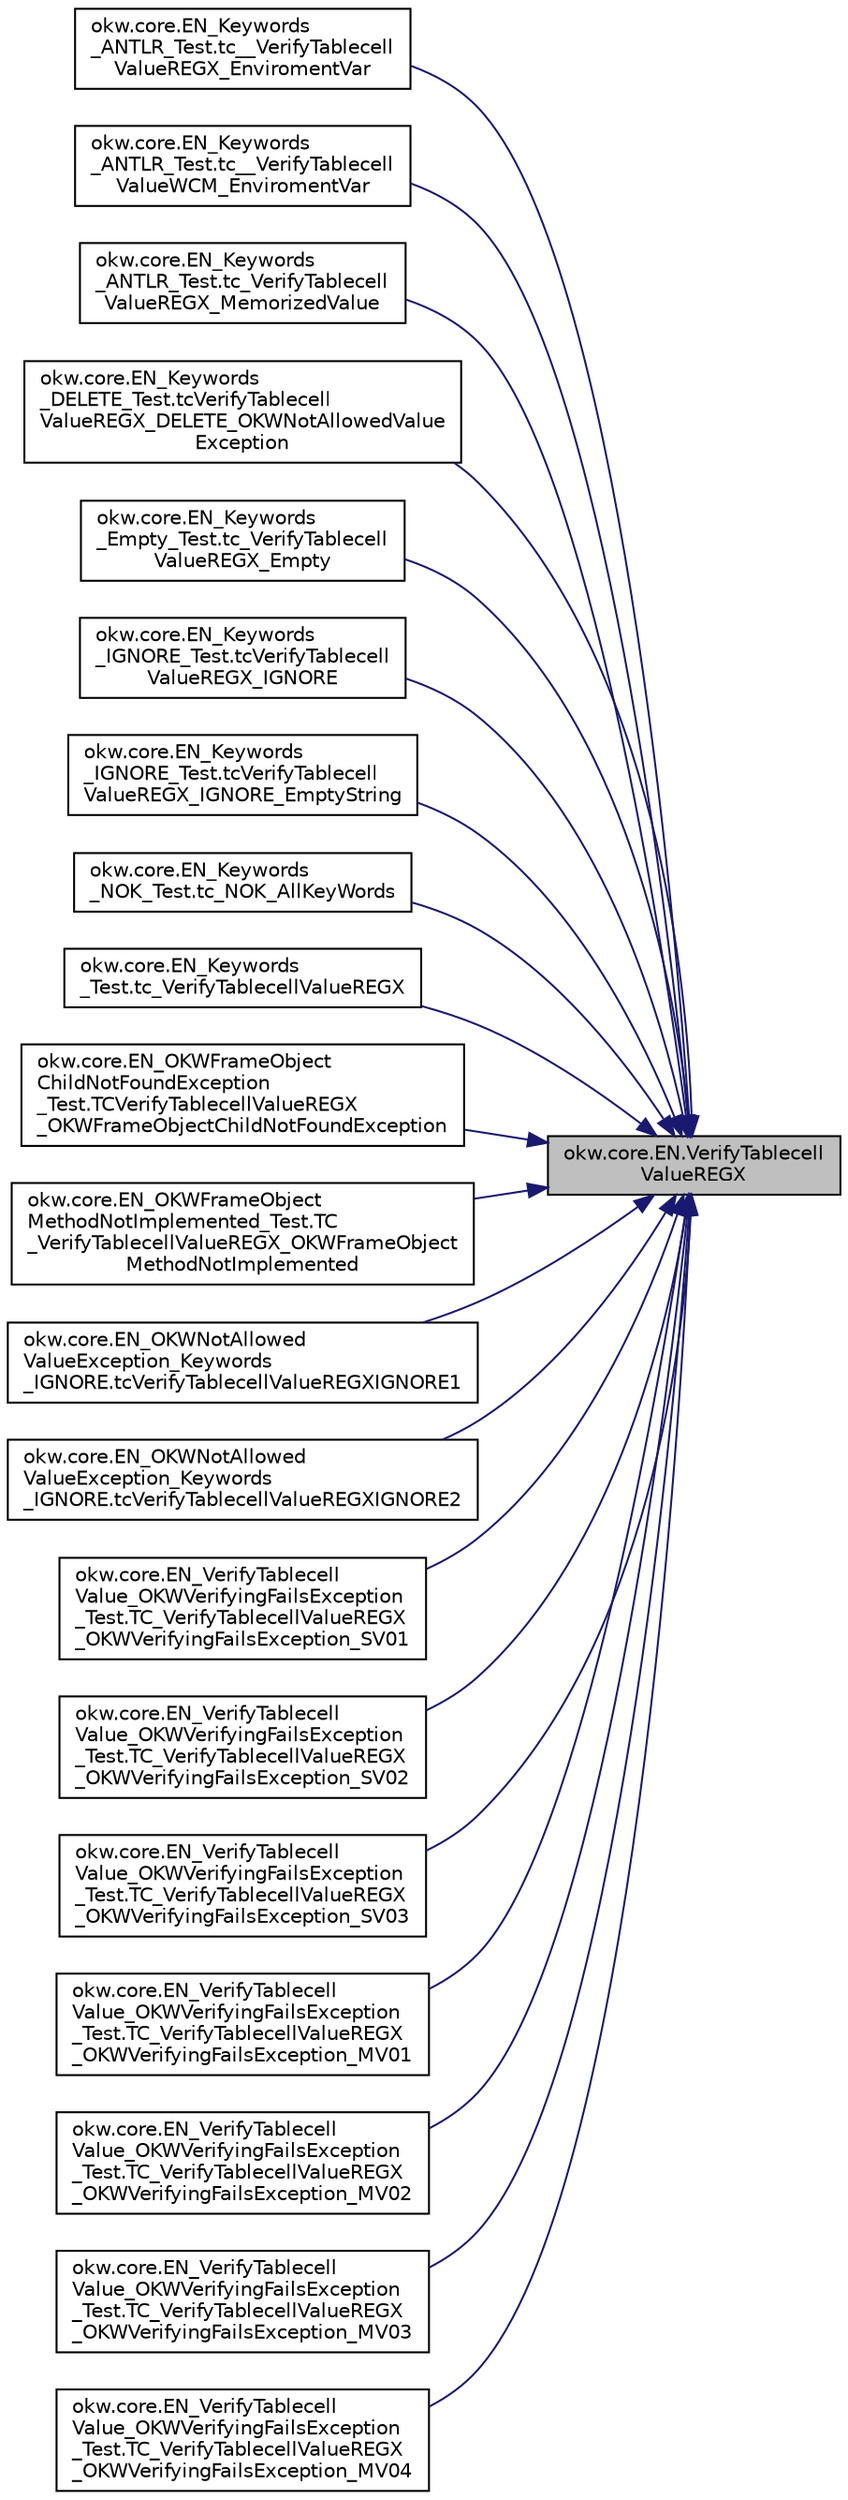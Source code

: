 digraph "okw.core.EN.VerifyTablecellValueREGX"
{
 // INTERACTIVE_SVG=YES
 // LATEX_PDF_SIZE
  edge [fontname="Helvetica",fontsize="10",labelfontname="Helvetica",labelfontsize="10"];
  node [fontname="Helvetica",fontsize="10",shape=record];
  rankdir="RL";
  Node3455 [label="okw.core.EN.VerifyTablecell\lValueREGX",height=0.2,width=0.4,color="black", fillcolor="grey75", style="filled", fontcolor="black",tooltip="Vergleicht den Inhalt der gegebenen Tabellenzelle mit dem erwarteten Wert."];
  Node3455 -> Node3456 [dir="back",color="midnightblue",fontsize="10",style="solid",fontname="Helvetica"];
  Node3456 [label="okw.core.EN_Keywords\l_ANTLR_Test.tc__VerifyTablecell\lValueREGX_EnviromentVar",height=0.2,width=0.4,color="black", fillcolor="white", style="filled",URL="$classokw_1_1core_1_1_e_n___keywords___a_n_t_l_r___test.html#a658bef6cf5ddb1f36aae666c2df0e2b4",tooltip=" "];
  Node3455 -> Node3457 [dir="back",color="midnightblue",fontsize="10",style="solid",fontname="Helvetica"];
  Node3457 [label="okw.core.EN_Keywords\l_ANTLR_Test.tc__VerifyTablecell\lValueWCM_EnviromentVar",height=0.2,width=0.4,color="black", fillcolor="white", style="filled",URL="$classokw_1_1core_1_1_e_n___keywords___a_n_t_l_r___test.html#a279312baae8a9002d12c8612a683b686",tooltip=" "];
  Node3455 -> Node3458 [dir="back",color="midnightblue",fontsize="10",style="solid",fontname="Helvetica"];
  Node3458 [label="okw.core.EN_Keywords\l_ANTLR_Test.tc_VerifyTablecell\lValueREGX_MemorizedValue",height=0.2,width=0.4,color="black", fillcolor="white", style="filled",URL="$classokw_1_1core_1_1_e_n___keywords___a_n_t_l_r___test.html#aafdbe96a6c5be9db76e7f18c36f0a463",tooltip=" "];
  Node3455 -> Node3459 [dir="back",color="midnightblue",fontsize="10",style="solid",fontname="Helvetica"];
  Node3459 [label="okw.core.EN_Keywords\l_DELETE_Test.tcVerifyTablecell\lValueREGX_DELETE_OKWNotAllowedValue\lException",height=0.2,width=0.4,color="black", fillcolor="white", style="filled",URL="$classokw_1_1core_1_1_e_n___keywords___d_e_l_e_t_e___test.html#a9374ff5f331267b2f283da1bbd316048",tooltip=" "];
  Node3455 -> Node3460 [dir="back",color="midnightblue",fontsize="10",style="solid",fontname="Helvetica"];
  Node3460 [label="okw.core.EN_Keywords\l_Empty_Test.tc_VerifyTablecell\lValueREGX_Empty",height=0.2,width=0.4,color="black", fillcolor="white", style="filled",URL="$classokw_1_1core_1_1_e_n___keywords___empty___test.html#a247da2bfd97a34baabe9bc589a135883",tooltip="Prüft \"${EMPTY}\" für das Schlüsselwort VerifyValue(string,string)"];
  Node3455 -> Node3461 [dir="back",color="midnightblue",fontsize="10",style="solid",fontname="Helvetica"];
  Node3461 [label="okw.core.EN_Keywords\l_IGNORE_Test.tcVerifyTablecell\lValueREGX_IGNORE",height=0.2,width=0.4,color="black", fillcolor="white", style="filled",URL="$classokw_1_1core_1_1_e_n___keywords___i_g_n_o_r_e___test.html#a6f33ed91b1342721e7b2417a23179686",tooltip=" "];
  Node3455 -> Node3462 [dir="back",color="midnightblue",fontsize="10",style="solid",fontname="Helvetica"];
  Node3462 [label="okw.core.EN_Keywords\l_IGNORE_Test.tcVerifyTablecell\lValueREGX_IGNORE_EmptyString",height=0.2,width=0.4,color="black", fillcolor="white", style="filled",URL="$classokw_1_1core_1_1_e_n___keywords___i_g_n_o_r_e___test.html#a22c7973ef4fd7d8b4077666ca61996cc",tooltip=" "];
  Node3455 -> Node3463 [dir="back",color="midnightblue",fontsize="10",style="solid",fontname="Helvetica"];
  Node3463 [label="okw.core.EN_Keywords\l_NOK_Test.tc_NOK_AllKeyWords",height=0.2,width=0.4,color="black", fillcolor="white", style="filled",URL="$classokw_1_1core_1_1_e_n___keywords___n_o_k___test.html#a81a960a2341dfb0e27da7871291c84dc",tooltip="Prüft methoden aufruf für einen einfachen Click."];
  Node3455 -> Node3464 [dir="back",color="midnightblue",fontsize="10",style="solid",fontname="Helvetica"];
  Node3464 [label="okw.core.EN_Keywords\l_Test.tc_VerifyTablecellValueREGX",height=0.2,width=0.4,color="black", fillcolor="white", style="filled",URL="$classokw_1_1core_1_1_e_n___keywords___test.html#adc98741747b95e515699e397d5ba035b",tooltip=" "];
  Node3455 -> Node3465 [dir="back",color="midnightblue",fontsize="10",style="solid",fontname="Helvetica"];
  Node3465 [label="okw.core.EN_OKWFrameObject\lChildNotFoundException\l_Test.TCVerifyTablecellValueREGX\l_OKWFrameObjectChildNotFoundException",height=0.2,width=0.4,color="black", fillcolor="white", style="filled",URL="$classokw_1_1core_1_1_e_n___o_k_w_frame_object_child_not_found_exception___test.html#a511a8f03251336a3d77065ce6ca35c4f",tooltip="Prüft ob die Ausnahme OKWFrameObjectChildNotFoundException durch die VerifyTablecellValue ausgelöst w..."];
  Node3455 -> Node3466 [dir="back",color="midnightblue",fontsize="10",style="solid",fontname="Helvetica"];
  Node3466 [label="okw.core.EN_OKWFrameObject\lMethodNotImplemented_Test.TC\l_VerifyTablecellValueREGX_OKWFrameObject\lMethodNotImplemented",height=0.2,width=0.4,color="black", fillcolor="white", style="filled",URL="$classokw_1_1core_1_1_e_n___o_k_w_frame_object_method_not_implemented___test.html#a10d0d2475db796a3b30c2c2bd22b3aa0",tooltip="Prüft ob die Ausnahme OKWFrameObjectMethodNotImplemented von VerifyTablecellValueREGX( FN,..."];
  Node3455 -> Node3467 [dir="back",color="midnightblue",fontsize="10",style="solid",fontname="Helvetica"];
  Node3467 [label="okw.core.EN_OKWNotAllowed\lValueException_Keywords\l_IGNORE.tcVerifyTablecellValueREGXIGNORE1",height=0.2,width=0.4,color="black", fillcolor="white", style="filled",URL="$classokw_1_1core_1_1_e_n___o_k_w_not_allowed_value_exception___keywords___i_g_n_o_r_e.html#ae733dc621c79d0d9cc57d5dd6e1b455b",tooltip="Prüft ob \"${IGNORE} \" die Ausnahme okw.exceptions.OKWNotAllowedValueException auslöst."];
  Node3455 -> Node3468 [dir="back",color="midnightblue",fontsize="10",style="solid",fontname="Helvetica"];
  Node3468 [label="okw.core.EN_OKWNotAllowed\lValueException_Keywords\l_IGNORE.tcVerifyTablecellValueREGXIGNORE2",height=0.2,width=0.4,color="black", fillcolor="white", style="filled",URL="$classokw_1_1core_1_1_e_n___o_k_w_not_allowed_value_exception___keywords___i_g_n_o_r_e.html#a5f909ca3182a179b117d21f8be675f04",tooltip="Prüft ob \"\"${IGNORE}${TCN}\" die Ausnahme okw.exceptions.OKWNotAllowedValueException auslöst."];
  Node3455 -> Node3469 [dir="back",color="midnightblue",fontsize="10",style="solid",fontname="Helvetica"];
  Node3469 [label="okw.core.EN_VerifyTablecell\lValue_OKWVerifyingFailsException\l_Test.TC_VerifyTablecellValueREGX\l_OKWVerifyingFailsException_SV01",height=0.2,width=0.4,color="black", fillcolor="white", style="filled",URL="$classokw_1_1core_1_1_e_n___verify_tablecell_value___o_k_w_verifying_fails_exception___test.html#a02ac4fde653672bf8bfdb7339125820a",tooltip="Prüft, ob die Ausnahme OKWVerifyingFailsException bei einem Soll/Ist-Vergleich ausgelöst wird."];
  Node3455 -> Node3470 [dir="back",color="midnightblue",fontsize="10",style="solid",fontname="Helvetica"];
  Node3470 [label="okw.core.EN_VerifyTablecell\lValue_OKWVerifyingFailsException\l_Test.TC_VerifyTablecellValueREGX\l_OKWVerifyingFailsException_SV02",height=0.2,width=0.4,color="black", fillcolor="white", style="filled",URL="$classokw_1_1core_1_1_e_n___verify_tablecell_value___o_k_w_verifying_fails_exception___test.html#a88624209bc487cb2e28886da39d74690",tooltip="Prüft, ob die Ausnahme OKWVerifyingFailsException bei einem Soll/Ist-Vergleich ausgelöst wird."];
  Node3455 -> Node3471 [dir="back",color="midnightblue",fontsize="10",style="solid",fontname="Helvetica"];
  Node3471 [label="okw.core.EN_VerifyTablecell\lValue_OKWVerifyingFailsException\l_Test.TC_VerifyTablecellValueREGX\l_OKWVerifyingFailsException_SV03",height=0.2,width=0.4,color="black", fillcolor="white", style="filled",URL="$classokw_1_1core_1_1_e_n___verify_tablecell_value___o_k_w_verifying_fails_exception___test.html#a2553bb0e2602e2cb36522240b0141310",tooltip="Prüft, ob die Ausnahme OKWVerifyingFailsException bei einem Soll/Ist-Vergleich ausgelöst wird."];
  Node3455 -> Node3472 [dir="back",color="midnightblue",fontsize="10",style="solid",fontname="Helvetica"];
  Node3472 [label="okw.core.EN_VerifyTablecell\lValue_OKWVerifyingFailsException\l_Test.TC_VerifyTablecellValueREGX\l_OKWVerifyingFailsException_MV01",height=0.2,width=0.4,color="black", fillcolor="white", style="filled",URL="$classokw_1_1core_1_1_e_n___verify_tablecell_value___o_k_w_verifying_fails_exception___test.html#a359a0bb60beff412c850944fe27b43f4",tooltip="Prüft, ob die Ausnahme OKWVerifyingFailsException bei einem Soll/Ist-Vergleich ausgelöst wird."];
  Node3455 -> Node3473 [dir="back",color="midnightblue",fontsize="10",style="solid",fontname="Helvetica"];
  Node3473 [label="okw.core.EN_VerifyTablecell\lValue_OKWVerifyingFailsException\l_Test.TC_VerifyTablecellValueREGX\l_OKWVerifyingFailsException_MV02",height=0.2,width=0.4,color="black", fillcolor="white", style="filled",URL="$classokw_1_1core_1_1_e_n___verify_tablecell_value___o_k_w_verifying_fails_exception___test.html#a909f15cd224ba65ae57247d2b079c6f8",tooltip="Prüft, ob die Ausnahme OKWVerifyingFailsException bei einem Soll/Ist-Vergleich ausgelöst wird."];
  Node3455 -> Node3474 [dir="back",color="midnightblue",fontsize="10",style="solid",fontname="Helvetica"];
  Node3474 [label="okw.core.EN_VerifyTablecell\lValue_OKWVerifyingFailsException\l_Test.TC_VerifyTablecellValueREGX\l_OKWVerifyingFailsException_MV03",height=0.2,width=0.4,color="black", fillcolor="white", style="filled",URL="$classokw_1_1core_1_1_e_n___verify_tablecell_value___o_k_w_verifying_fails_exception___test.html#a049652d58c51a7a6d538c990dcb0f382",tooltip="Prüft, ob die Ausnahme OKWVerifyingFailsException bei einem Soll/Ist-Vergleich ausgelöst wird."];
  Node3455 -> Node3475 [dir="back",color="midnightblue",fontsize="10",style="solid",fontname="Helvetica"];
  Node3475 [label="okw.core.EN_VerifyTablecell\lValue_OKWVerifyingFailsException\l_Test.TC_VerifyTablecellValueREGX\l_OKWVerifyingFailsException_MV04",height=0.2,width=0.4,color="black", fillcolor="white", style="filled",URL="$classokw_1_1core_1_1_e_n___verify_tablecell_value___o_k_w_verifying_fails_exception___test.html#ae38ba2da3ba56970050e04f57c2ca87e",tooltip="Prüft, ob die Ausnahme OKWVerifyingFailsException bei einem Soll/Ist-Vergleich ausgelöst wird."];
}
